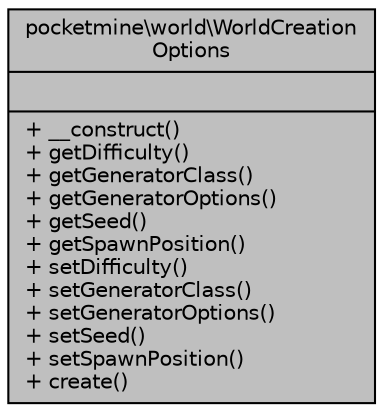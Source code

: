 digraph "pocketmine\world\WorldCreationOptions"
{
 // INTERACTIVE_SVG=YES
 // LATEX_PDF_SIZE
  edge [fontname="Helvetica",fontsize="10",labelfontname="Helvetica",labelfontsize="10"];
  node [fontname="Helvetica",fontsize="10",shape=record];
  Node1 [label="{pocketmine\\world\\WorldCreation\lOptions\n||+ __construct()\l+ getDifficulty()\l+ getGeneratorClass()\l+ getGeneratorOptions()\l+ getSeed()\l+ getSpawnPosition()\l+ setDifficulty()\l+ setGeneratorClass()\l+ setGeneratorOptions()\l+ setSeed()\l+ setSpawnPosition()\l+ create()\l}",height=0.2,width=0.4,color="black", fillcolor="grey75", style="filled", fontcolor="black",tooltip=" "];
}
